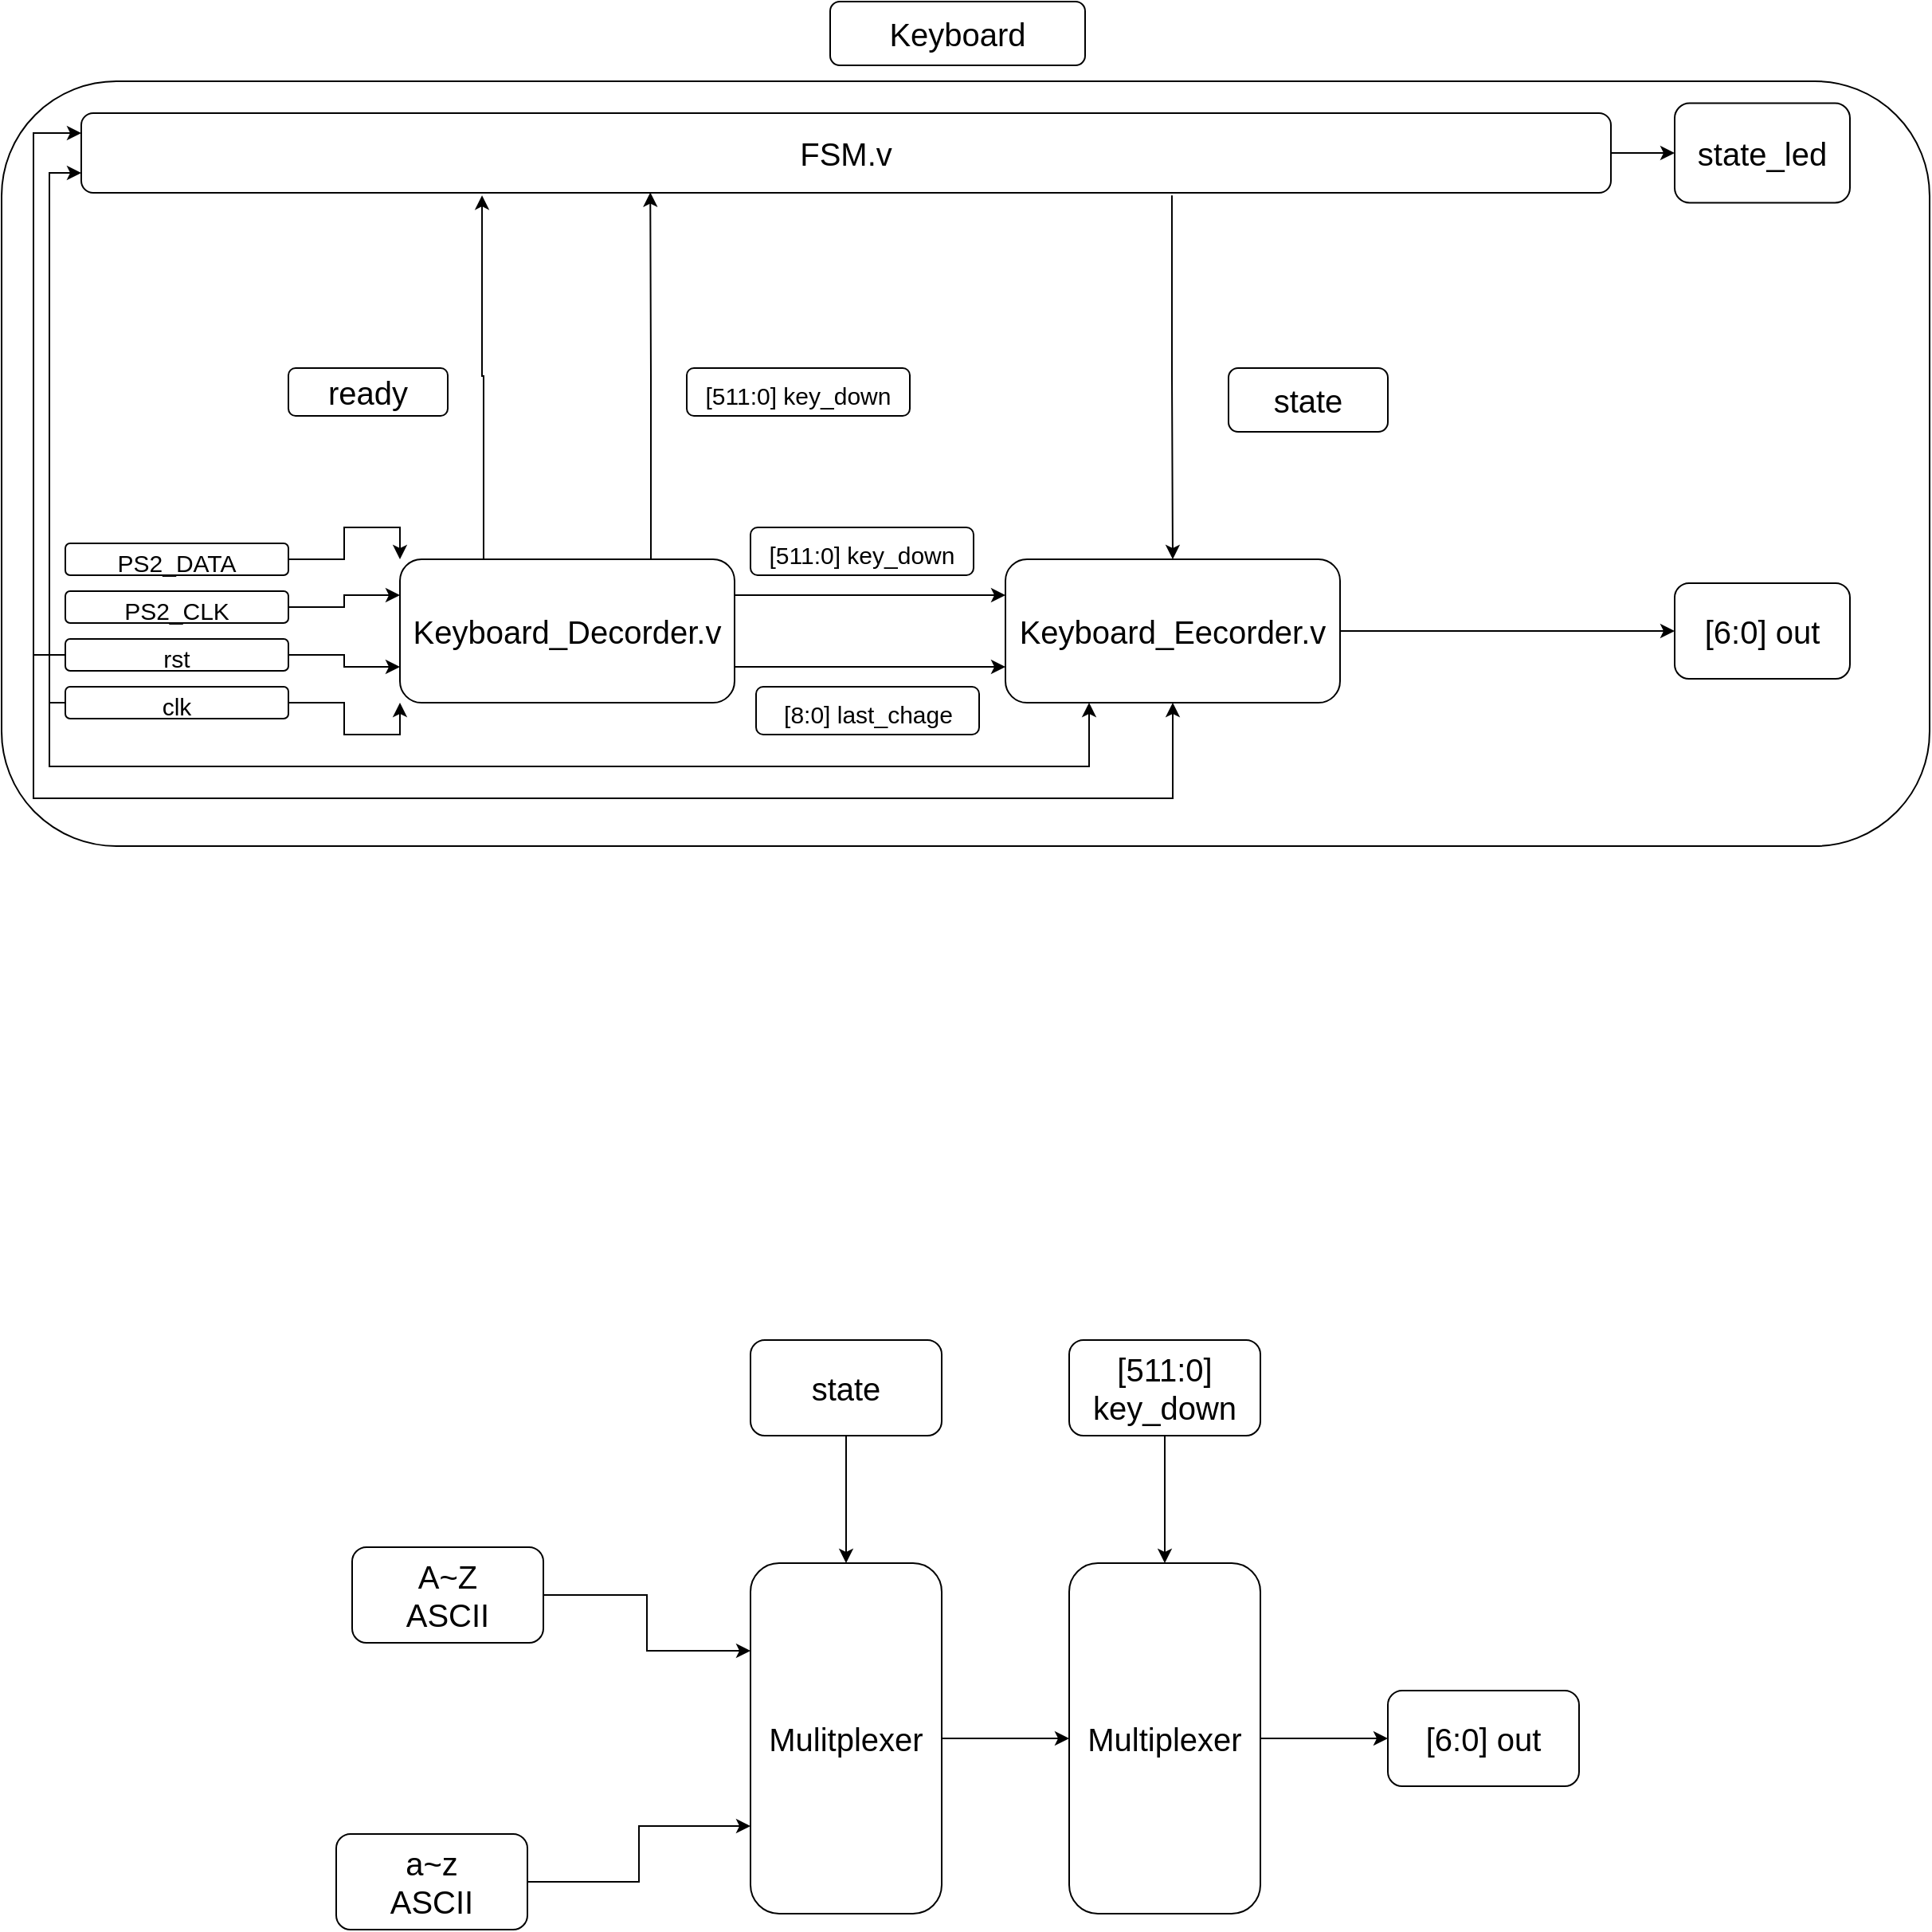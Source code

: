 <mxfile version="18.0.1" type="github">
  <diagram id="QZQpPddpmSzT3fzL9XTm" name="Page-1">
    <mxGraphModel dx="2243" dy="1780" grid="1" gridSize="10" guides="1" tooltips="1" connect="1" arrows="1" fold="1" page="1" pageScale="1" pageWidth="827" pageHeight="1169" math="0" shadow="0">
      <root>
        <mxCell id="0" />
        <mxCell id="1" parent="0" />
        <mxCell id="EQFlxWpcimwpdiXNzLMz-100" value="" style="rounded=1;whiteSpace=wrap;html=1;fontSize=20;" vertex="1" parent="1">
          <mxGeometry x="-130" y="-180" width="1210" height="480" as="geometry" />
        </mxCell>
        <mxCell id="EQFlxWpcimwpdiXNzLMz-2" style="edgeStyle=orthogonalEdgeStyle;rounded=0;orthogonalLoop=1;jettySize=auto;html=1;exitX=1;exitY=0.25;exitDx=0;exitDy=0;entryX=0;entryY=0.25;entryDx=0;entryDy=0;fontSize=20;" edge="1" parent="1" source="EQFlxWpcimwpdiXNzLMz-5" target="EQFlxWpcimwpdiXNzLMz-9">
          <mxGeometry relative="1" as="geometry" />
        </mxCell>
        <mxCell id="EQFlxWpcimwpdiXNzLMz-3" style="edgeStyle=orthogonalEdgeStyle;rounded=0;orthogonalLoop=1;jettySize=auto;html=1;exitX=1;exitY=0.75;exitDx=0;exitDy=0;entryX=0;entryY=0.75;entryDx=0;entryDy=0;fontSize=20;" edge="1" parent="1" source="EQFlxWpcimwpdiXNzLMz-5" target="EQFlxWpcimwpdiXNzLMz-9">
          <mxGeometry relative="1" as="geometry" />
        </mxCell>
        <mxCell id="EQFlxWpcimwpdiXNzLMz-97" style="edgeStyle=orthogonalEdgeStyle;rounded=0;orthogonalLoop=1;jettySize=auto;html=1;exitX=0.25;exitY=0;exitDx=0;exitDy=0;fontSize=20;entryX=0.262;entryY=1.032;entryDx=0;entryDy=0;entryPerimeter=0;" edge="1" parent="1" source="EQFlxWpcimwpdiXNzLMz-5" target="EQFlxWpcimwpdiXNzLMz-74">
          <mxGeometry relative="1" as="geometry">
            <mxPoint x="173" y="-120" as="targetPoint" />
          </mxGeometry>
        </mxCell>
        <mxCell id="EQFlxWpcimwpdiXNzLMz-99" style="edgeStyle=orthogonalEdgeStyle;rounded=0;orthogonalLoop=1;jettySize=auto;html=1;exitX=0.75;exitY=0;exitDx=0;exitDy=0;entryX=0.372;entryY=0.995;entryDx=0;entryDy=0;entryPerimeter=0;fontSize=20;" edge="1" parent="1" source="EQFlxWpcimwpdiXNzLMz-5" target="EQFlxWpcimwpdiXNzLMz-74">
          <mxGeometry relative="1" as="geometry" />
        </mxCell>
        <mxCell id="EQFlxWpcimwpdiXNzLMz-5" value="&lt;font style=&quot;font-size: 20px&quot;&gt;Keyboard_Decorder.v&lt;/font&gt;" style="rounded=1;whiteSpace=wrap;html=1;" vertex="1" parent="1">
          <mxGeometry x="120" y="120" width="210" height="90" as="geometry" />
        </mxCell>
        <mxCell id="EQFlxWpcimwpdiXNzLMz-88" value="" style="edgeStyle=orthogonalEdgeStyle;rounded=0;orthogonalLoop=1;jettySize=auto;html=1;" edge="1" parent="1" source="EQFlxWpcimwpdiXNzLMz-9" target="EQFlxWpcimwpdiXNzLMz-87">
          <mxGeometry relative="1" as="geometry" />
        </mxCell>
        <mxCell id="EQFlxWpcimwpdiXNzLMz-9" value="&lt;span style=&quot;font-size: 20px&quot;&gt;Keyboard_Eecorder.v&lt;/span&gt;" style="whiteSpace=wrap;html=1;rounded=1;" vertex="1" parent="1">
          <mxGeometry x="500" y="120" width="210" height="90" as="geometry" />
        </mxCell>
        <mxCell id="EQFlxWpcimwpdiXNzLMz-10" value="&lt;font style=&quot;font-size: 15px&quot;&gt;[511:0] key_down&lt;/font&gt;" style="rounded=1;whiteSpace=wrap;html=1;fontSize=20;" vertex="1" parent="1">
          <mxGeometry x="340" y="100" width="140" height="30" as="geometry" />
        </mxCell>
        <mxCell id="EQFlxWpcimwpdiXNzLMz-11" value="&lt;font style=&quot;font-size: 15px&quot;&gt;[8:0] last_chage&lt;/font&gt;" style="rounded=1;whiteSpace=wrap;html=1;fontSize=20;" vertex="1" parent="1">
          <mxGeometry x="343.5" y="200" width="140" height="30" as="geometry" />
        </mxCell>
        <mxCell id="EQFlxWpcimwpdiXNzLMz-12" style="edgeStyle=orthogonalEdgeStyle;rounded=0;orthogonalLoop=1;jettySize=auto;html=1;exitX=1;exitY=0.5;exitDx=0;exitDy=0;entryX=0;entryY=0;entryDx=0;entryDy=0;fontSize=15;" edge="1" parent="1" source="EQFlxWpcimwpdiXNzLMz-13" target="EQFlxWpcimwpdiXNzLMz-5">
          <mxGeometry relative="1" as="geometry" />
        </mxCell>
        <mxCell id="EQFlxWpcimwpdiXNzLMz-13" value="&lt;span style=&quot;font-size: 15px&quot;&gt;PS2_DATA&lt;/span&gt;" style="rounded=1;whiteSpace=wrap;html=1;fontSize=20;" vertex="1" parent="1">
          <mxGeometry x="-90" y="110" width="140" height="20" as="geometry" />
        </mxCell>
        <mxCell id="EQFlxWpcimwpdiXNzLMz-14" style="edgeStyle=orthogonalEdgeStyle;rounded=0;orthogonalLoop=1;jettySize=auto;html=1;exitX=1;exitY=0.5;exitDx=0;exitDy=0;entryX=0;entryY=0.25;entryDx=0;entryDy=0;fontSize=15;" edge="1" parent="1" source="EQFlxWpcimwpdiXNzLMz-15" target="EQFlxWpcimwpdiXNzLMz-5">
          <mxGeometry relative="1" as="geometry" />
        </mxCell>
        <mxCell id="EQFlxWpcimwpdiXNzLMz-15" value="&lt;span style=&quot;font-size: 15px&quot;&gt;PS2_CLK&lt;/span&gt;" style="rounded=1;whiteSpace=wrap;html=1;fontSize=20;" vertex="1" parent="1">
          <mxGeometry x="-90" y="140" width="140" height="20" as="geometry" />
        </mxCell>
        <mxCell id="EQFlxWpcimwpdiXNzLMz-16" style="edgeStyle=orthogonalEdgeStyle;rounded=0;orthogonalLoop=1;jettySize=auto;html=1;exitX=1;exitY=0.5;exitDx=0;exitDy=0;entryX=0;entryY=0.75;entryDx=0;entryDy=0;fontSize=15;" edge="1" parent="1" source="EQFlxWpcimwpdiXNzLMz-20" target="EQFlxWpcimwpdiXNzLMz-5">
          <mxGeometry relative="1" as="geometry" />
        </mxCell>
        <mxCell id="EQFlxWpcimwpdiXNzLMz-17" style="edgeStyle=orthogonalEdgeStyle;rounded=0;orthogonalLoop=1;jettySize=auto;html=1;exitX=0;exitY=0.5;exitDx=0;exitDy=0;entryX=0.5;entryY=1;entryDx=0;entryDy=0;fontSize=15;" edge="1" parent="1" source="EQFlxWpcimwpdiXNzLMz-20" target="EQFlxWpcimwpdiXNzLMz-9">
          <mxGeometry relative="1" as="geometry">
            <Array as="points">
              <mxPoint x="-110" y="180" />
              <mxPoint x="-110" y="270" />
              <mxPoint x="605" y="270" />
            </Array>
          </mxGeometry>
        </mxCell>
        <mxCell id="EQFlxWpcimwpdiXNzLMz-18" style="edgeStyle=orthogonalEdgeStyle;rounded=0;orthogonalLoop=1;jettySize=auto;html=1;exitX=0;exitY=0.5;exitDx=0;exitDy=0;entryX=0;entryY=0.25;entryDx=0;entryDy=0;fontSize=20;" edge="1" parent="1" source="EQFlxWpcimwpdiXNzLMz-20" target="EQFlxWpcimwpdiXNzLMz-74">
          <mxGeometry relative="1" as="geometry" />
        </mxCell>
        <mxCell id="EQFlxWpcimwpdiXNzLMz-20" value="&lt;span style=&quot;font-size: 15px&quot;&gt;rst&lt;/span&gt;" style="rounded=1;whiteSpace=wrap;html=1;fontSize=20;" vertex="1" parent="1">
          <mxGeometry x="-90" y="170" width="140" height="20" as="geometry" />
        </mxCell>
        <mxCell id="EQFlxWpcimwpdiXNzLMz-21" style="edgeStyle=orthogonalEdgeStyle;rounded=0;orthogonalLoop=1;jettySize=auto;html=1;exitX=1;exitY=0.5;exitDx=0;exitDy=0;entryX=0;entryY=1;entryDx=0;entryDy=0;fontSize=15;" edge="1" parent="1" source="EQFlxWpcimwpdiXNzLMz-25" target="EQFlxWpcimwpdiXNzLMz-5">
          <mxGeometry relative="1" as="geometry" />
        </mxCell>
        <mxCell id="EQFlxWpcimwpdiXNzLMz-22" style="edgeStyle=orthogonalEdgeStyle;rounded=0;orthogonalLoop=1;jettySize=auto;html=1;exitX=0;exitY=0.5;exitDx=0;exitDy=0;entryX=0.25;entryY=1;entryDx=0;entryDy=0;fontSize=15;" edge="1" parent="1" source="EQFlxWpcimwpdiXNzLMz-25" target="EQFlxWpcimwpdiXNzLMz-9">
          <mxGeometry relative="1" as="geometry">
            <Array as="points">
              <mxPoint x="-100" y="210" />
              <mxPoint x="-100" y="250" />
              <mxPoint x="553" y="250" />
            </Array>
          </mxGeometry>
        </mxCell>
        <mxCell id="EQFlxWpcimwpdiXNzLMz-23" style="edgeStyle=orthogonalEdgeStyle;rounded=0;orthogonalLoop=1;jettySize=auto;html=1;exitX=0;exitY=0.5;exitDx=0;exitDy=0;entryX=0;entryY=0.75;entryDx=0;entryDy=0;fontSize=20;" edge="1" parent="1" source="EQFlxWpcimwpdiXNzLMz-25" target="EQFlxWpcimwpdiXNzLMz-74">
          <mxGeometry relative="1" as="geometry">
            <Array as="points">
              <mxPoint x="-100" y="210" />
              <mxPoint x="-100" y="-122" />
            </Array>
          </mxGeometry>
        </mxCell>
        <mxCell id="EQFlxWpcimwpdiXNzLMz-25" value="&lt;span style=&quot;font-size: 15px&quot;&gt;clk&lt;/span&gt;" style="rounded=1;whiteSpace=wrap;html=1;fontSize=20;" vertex="1" parent="1">
          <mxGeometry x="-90" y="200" width="140" height="20" as="geometry" />
        </mxCell>
        <mxCell id="EQFlxWpcimwpdiXNzLMz-72" value="" style="edgeStyle=orthogonalEdgeStyle;rounded=0;orthogonalLoop=1;jettySize=auto;html=1;" edge="1" parent="1" source="EQFlxWpcimwpdiXNzLMz-74" target="EQFlxWpcimwpdiXNzLMz-85">
          <mxGeometry relative="1" as="geometry" />
        </mxCell>
        <mxCell id="EQFlxWpcimwpdiXNzLMz-94" style="edgeStyle=orthogonalEdgeStyle;rounded=0;orthogonalLoop=1;jettySize=auto;html=1;entryX=0.5;entryY=0;entryDx=0;entryDy=0;fontSize=20;exitX=0.713;exitY=1.032;exitDx=0;exitDy=0;exitPerimeter=0;" edge="1" parent="1" source="EQFlxWpcimwpdiXNzLMz-74" target="EQFlxWpcimwpdiXNzLMz-9">
          <mxGeometry relative="1" as="geometry">
            <mxPoint x="658" y="-110" as="sourcePoint" />
          </mxGeometry>
        </mxCell>
        <mxCell id="EQFlxWpcimwpdiXNzLMz-74" value="&lt;span style=&quot;font-size: 20px&quot;&gt;FSM.v&lt;/span&gt;" style="whiteSpace=wrap;html=1;rounded=1;" vertex="1" parent="1">
          <mxGeometry x="-80" y="-160" width="960" height="50" as="geometry" />
        </mxCell>
        <mxCell id="EQFlxWpcimwpdiXNzLMz-77" value="&lt;font style=&quot;font-size: 15px&quot;&gt;[511:0] key_down&lt;br&gt;&lt;/font&gt;" style="rounded=1;whiteSpace=wrap;html=1;fontSize=20;" vertex="1" parent="1">
          <mxGeometry x="300" width="140" height="30" as="geometry" />
        </mxCell>
        <mxCell id="EQFlxWpcimwpdiXNzLMz-78" value="&lt;font style=&quot;font-size: 20px&quot;&gt;Keyboard&lt;/font&gt;" style="whiteSpace=wrap;html=1;rounded=1;" vertex="1" parent="1">
          <mxGeometry x="390" y="-230" width="160" height="40" as="geometry" />
        </mxCell>
        <mxCell id="EQFlxWpcimwpdiXNzLMz-85" value="&lt;font style=&quot;font-size: 20px&quot;&gt;state_led&lt;/font&gt;" style="whiteSpace=wrap;html=1;rounded=1;" vertex="1" parent="1">
          <mxGeometry x="920" y="-166.25" width="110" height="62.5" as="geometry" />
        </mxCell>
        <mxCell id="EQFlxWpcimwpdiXNzLMz-86" value="&lt;font style=&quot;font-size: 20px&quot;&gt;state&lt;/font&gt;" style="whiteSpace=wrap;html=1;rounded=1;" vertex="1" parent="1">
          <mxGeometry x="640" width="100" height="40" as="geometry" />
        </mxCell>
        <mxCell id="EQFlxWpcimwpdiXNzLMz-87" value="&lt;font style=&quot;font-size: 20px;&quot;&gt;[6:0] out&lt;/font&gt;" style="whiteSpace=wrap;html=1;rounded=1;" vertex="1" parent="1">
          <mxGeometry x="920" y="135" width="110" height="60" as="geometry" />
        </mxCell>
        <mxCell id="EQFlxWpcimwpdiXNzLMz-98" value="&lt;font style=&quot;font-size: 20px&quot;&gt;ready&lt;/font&gt;" style="whiteSpace=wrap;html=1;rounded=1;" vertex="1" parent="1">
          <mxGeometry x="50" width="100" height="30" as="geometry" />
        </mxCell>
        <mxCell id="EQFlxWpcimwpdiXNzLMz-109" value="" style="edgeStyle=orthogonalEdgeStyle;rounded=0;orthogonalLoop=1;jettySize=auto;html=1;fontSize=20;" edge="1" parent="1" source="EQFlxWpcimwpdiXNzLMz-101" target="EQFlxWpcimwpdiXNzLMz-108">
          <mxGeometry relative="1" as="geometry" />
        </mxCell>
        <mxCell id="EQFlxWpcimwpdiXNzLMz-101" value="Mulitplexer" style="rounded=1;whiteSpace=wrap;html=1;fontSize=20;" vertex="1" parent="1">
          <mxGeometry x="340" y="750" width="120" height="220" as="geometry" />
        </mxCell>
        <mxCell id="EQFlxWpcimwpdiXNzLMz-103" value="" style="edgeStyle=orthogonalEdgeStyle;rounded=0;orthogonalLoop=1;jettySize=auto;html=1;fontSize=20;" edge="1" parent="1" source="EQFlxWpcimwpdiXNzLMz-102" target="EQFlxWpcimwpdiXNzLMz-101">
          <mxGeometry relative="1" as="geometry" />
        </mxCell>
        <mxCell id="EQFlxWpcimwpdiXNzLMz-102" value="state" style="rounded=1;whiteSpace=wrap;html=1;fontSize=20;" vertex="1" parent="1">
          <mxGeometry x="340" y="610" width="120" height="60" as="geometry" />
        </mxCell>
        <mxCell id="EQFlxWpcimwpdiXNzLMz-105" style="edgeStyle=orthogonalEdgeStyle;rounded=0;orthogonalLoop=1;jettySize=auto;html=1;exitX=1;exitY=0.5;exitDx=0;exitDy=0;entryX=0;entryY=0.25;entryDx=0;entryDy=0;fontSize=20;" edge="1" parent="1" source="EQFlxWpcimwpdiXNzLMz-104" target="EQFlxWpcimwpdiXNzLMz-101">
          <mxGeometry relative="1" as="geometry" />
        </mxCell>
        <mxCell id="EQFlxWpcimwpdiXNzLMz-104" value="A~Z&lt;br&gt;ASCII" style="rounded=1;whiteSpace=wrap;html=1;fontSize=20;" vertex="1" parent="1">
          <mxGeometry x="90" y="740" width="120" height="60" as="geometry" />
        </mxCell>
        <mxCell id="EQFlxWpcimwpdiXNzLMz-107" style="edgeStyle=orthogonalEdgeStyle;rounded=0;orthogonalLoop=1;jettySize=auto;html=1;exitX=1;exitY=0.5;exitDx=0;exitDy=0;entryX=0;entryY=0.75;entryDx=0;entryDy=0;fontSize=20;" edge="1" parent="1" source="EQFlxWpcimwpdiXNzLMz-106" target="EQFlxWpcimwpdiXNzLMz-101">
          <mxGeometry relative="1" as="geometry" />
        </mxCell>
        <mxCell id="EQFlxWpcimwpdiXNzLMz-106" value="a~z&lt;br&gt;ASCII" style="rounded=1;whiteSpace=wrap;html=1;fontSize=20;" vertex="1" parent="1">
          <mxGeometry x="80" y="920" width="120" height="60" as="geometry" />
        </mxCell>
        <mxCell id="EQFlxWpcimwpdiXNzLMz-115" value="" style="edgeStyle=orthogonalEdgeStyle;rounded=0;orthogonalLoop=1;jettySize=auto;html=1;fontSize=20;" edge="1" parent="1" source="EQFlxWpcimwpdiXNzLMz-108" target="EQFlxWpcimwpdiXNzLMz-114">
          <mxGeometry relative="1" as="geometry" />
        </mxCell>
        <mxCell id="EQFlxWpcimwpdiXNzLMz-108" value="Multiplexer" style="whiteSpace=wrap;html=1;fontSize=20;rounded=1;" vertex="1" parent="1">
          <mxGeometry x="540" y="750" width="120" height="220" as="geometry" />
        </mxCell>
        <mxCell id="EQFlxWpcimwpdiXNzLMz-112" value="" style="edgeStyle=orthogonalEdgeStyle;rounded=0;orthogonalLoop=1;jettySize=auto;html=1;fontSize=20;" edge="1" parent="1" source="EQFlxWpcimwpdiXNzLMz-111" target="EQFlxWpcimwpdiXNzLMz-108">
          <mxGeometry relative="1" as="geometry" />
        </mxCell>
        <mxCell id="EQFlxWpcimwpdiXNzLMz-111" value="[511:0]&lt;br&gt;key_down" style="rounded=1;whiteSpace=wrap;html=1;fontSize=20;" vertex="1" parent="1">
          <mxGeometry x="540" y="610" width="120" height="60" as="geometry" />
        </mxCell>
        <mxCell id="EQFlxWpcimwpdiXNzLMz-114" value="[6:0] out" style="whiteSpace=wrap;html=1;fontSize=20;rounded=1;" vertex="1" parent="1">
          <mxGeometry x="740" y="830" width="120" height="60" as="geometry" />
        </mxCell>
      </root>
    </mxGraphModel>
  </diagram>
</mxfile>
